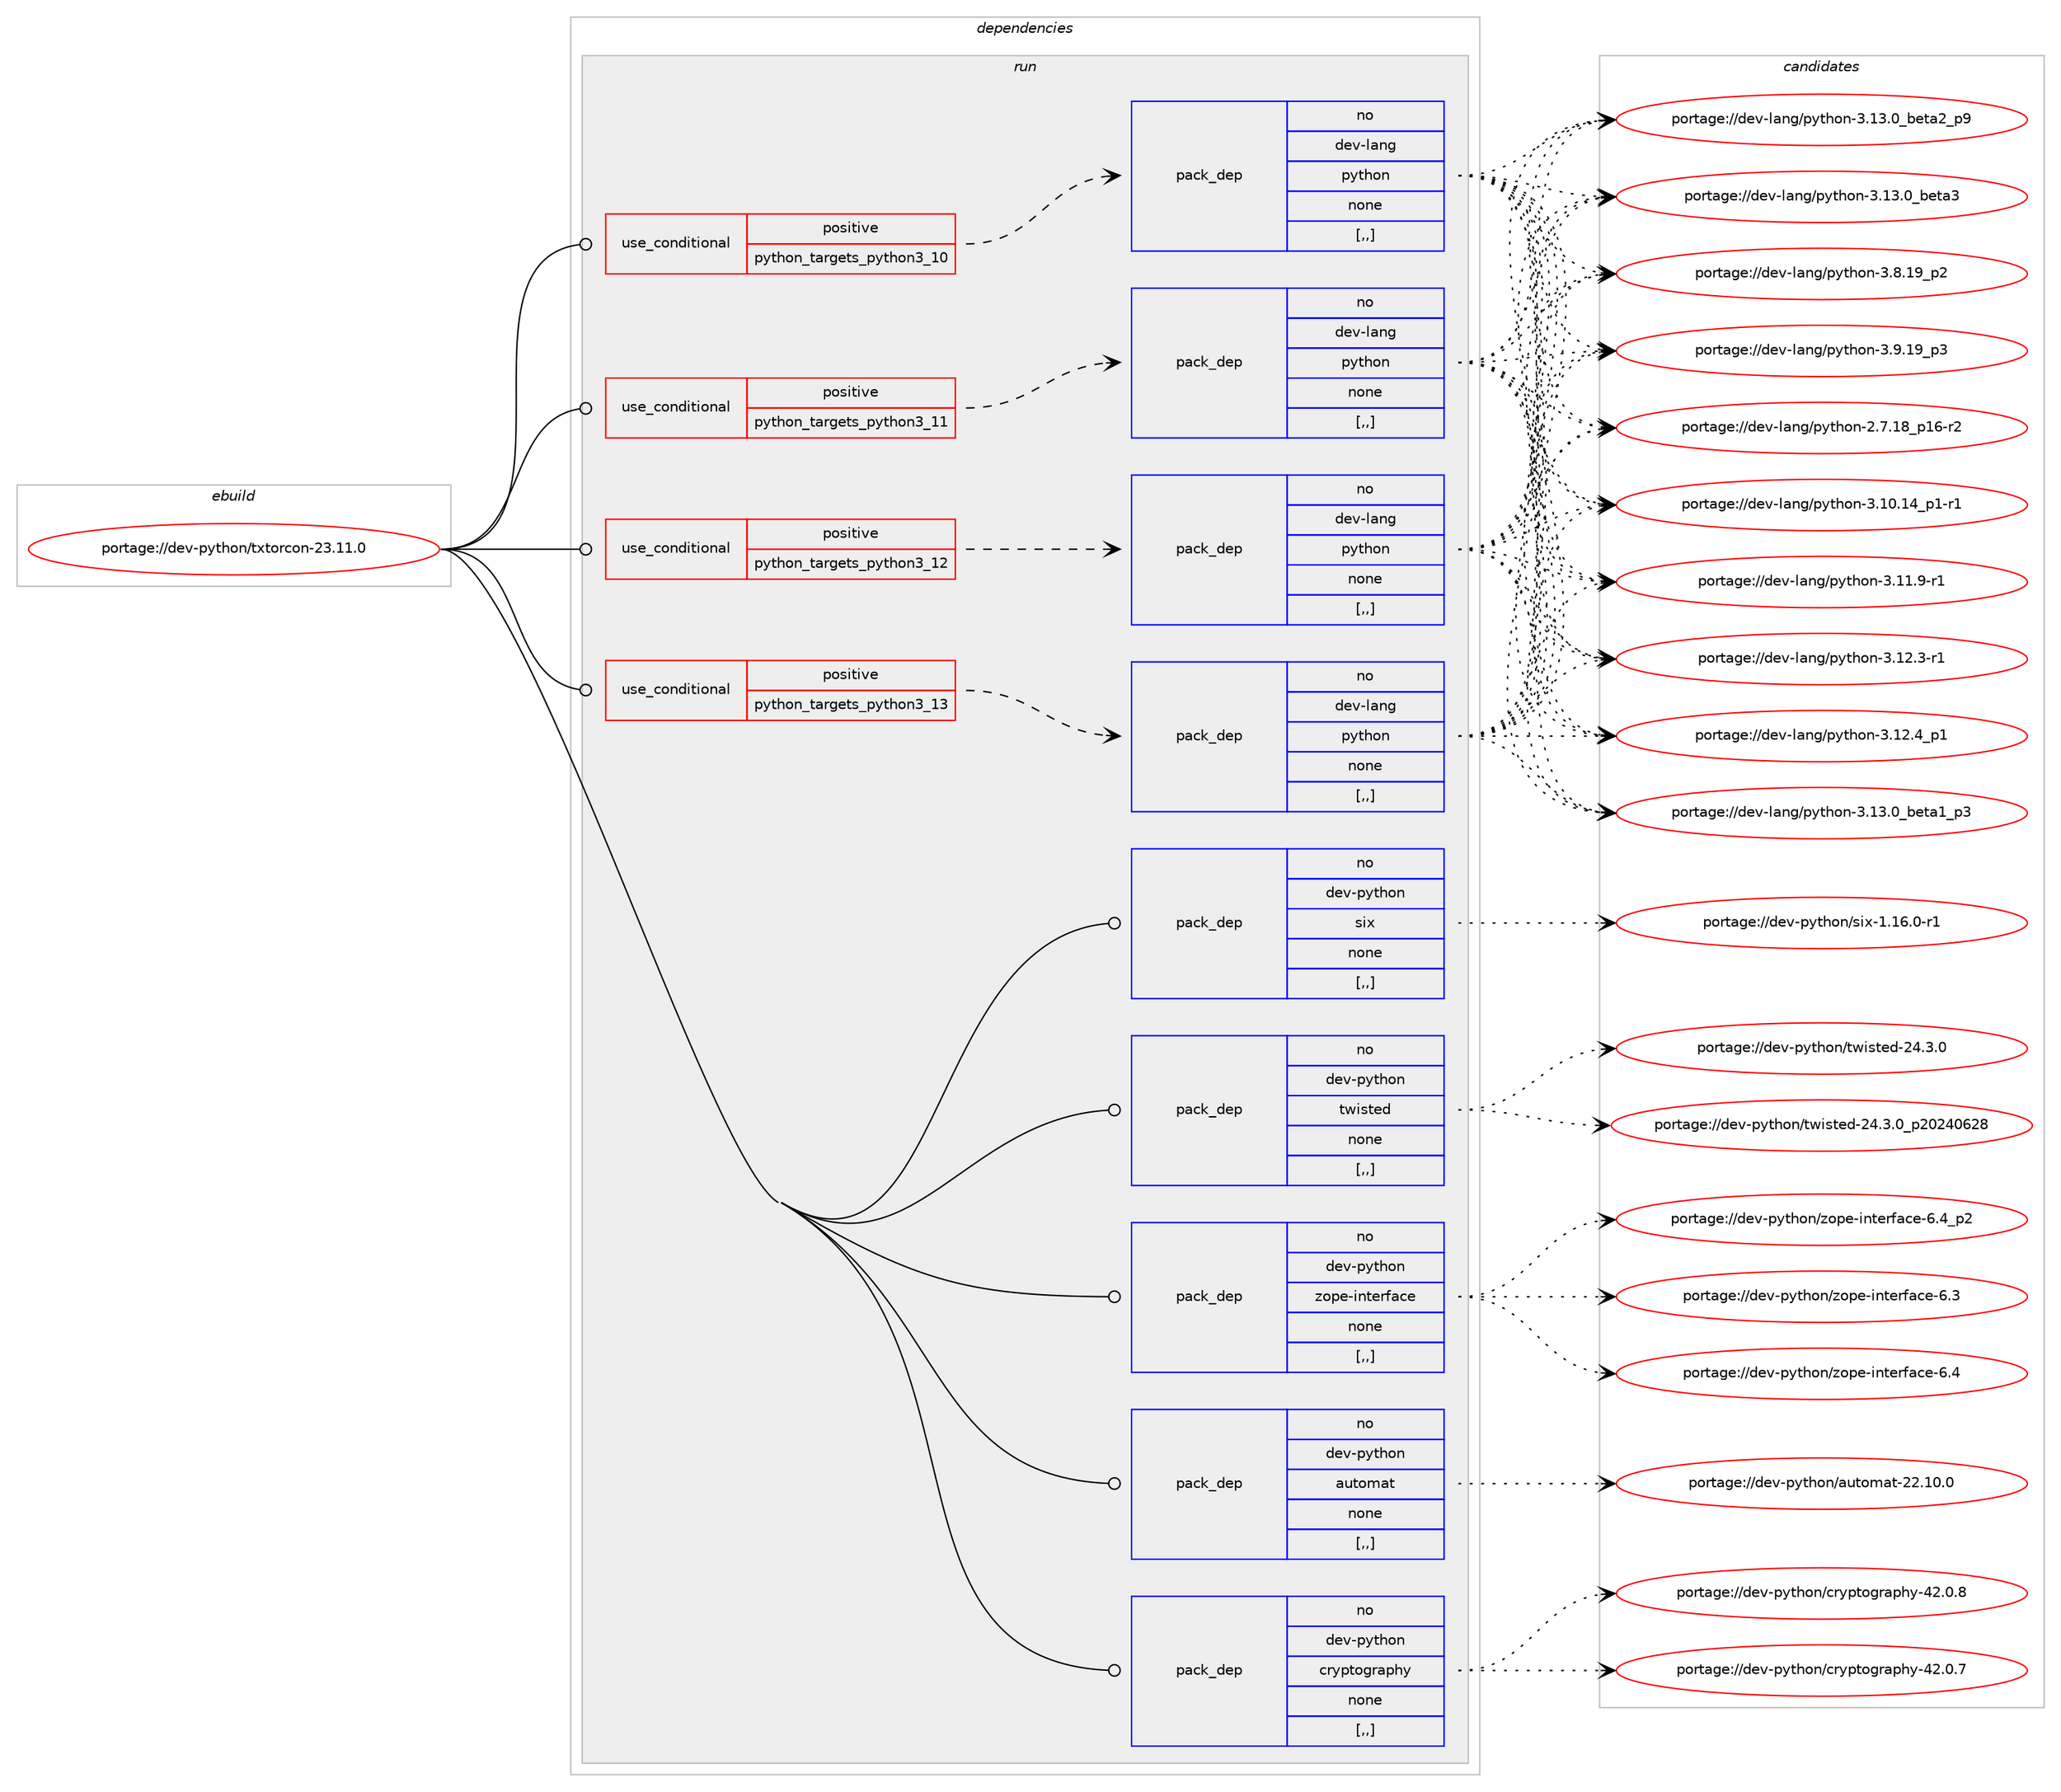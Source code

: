 digraph prolog {

# *************
# Graph options
# *************

newrank=true;
concentrate=true;
compound=true;
graph [rankdir=LR,fontname=Helvetica,fontsize=10,ranksep=1.5];#, ranksep=2.5, nodesep=0.2];
edge  [arrowhead=vee];
node  [fontname=Helvetica,fontsize=10];

# **********
# The ebuild
# **********

subgraph cluster_leftcol {
color=gray;
rank=same;
label=<<i>ebuild</i>>;
id [label="portage://dev-python/txtorcon-23.11.0", color=red, width=4, href="../dev-python/txtorcon-23.11.0.svg"];
}

# ****************
# The dependencies
# ****************

subgraph cluster_midcol {
color=gray;
label=<<i>dependencies</i>>;
subgraph cluster_compile {
fillcolor="#eeeeee";
style=filled;
label=<<i>compile</i>>;
}
subgraph cluster_compileandrun {
fillcolor="#eeeeee";
style=filled;
label=<<i>compile and run</i>>;
}
subgraph cluster_run {
fillcolor="#eeeeee";
style=filled;
label=<<i>run</i>>;
subgraph cond39410 {
dependency162158 [label=<<TABLE BORDER="0" CELLBORDER="1" CELLSPACING="0" CELLPADDING="4"><TR><TD ROWSPAN="3" CELLPADDING="10">use_conditional</TD></TR><TR><TD>positive</TD></TR><TR><TD>python_targets_python3_10</TD></TR></TABLE>>, shape=none, color=red];
subgraph pack121508 {
dependency162159 [label=<<TABLE BORDER="0" CELLBORDER="1" CELLSPACING="0" CELLPADDING="4" WIDTH="220"><TR><TD ROWSPAN="6" CELLPADDING="30">pack_dep</TD></TR><TR><TD WIDTH="110">no</TD></TR><TR><TD>dev-lang</TD></TR><TR><TD>python</TD></TR><TR><TD>none</TD></TR><TR><TD>[,,]</TD></TR></TABLE>>, shape=none, color=blue];
}
dependency162158:e -> dependency162159:w [weight=20,style="dashed",arrowhead="vee"];
}
id:e -> dependency162158:w [weight=20,style="solid",arrowhead="odot"];
subgraph cond39411 {
dependency162160 [label=<<TABLE BORDER="0" CELLBORDER="1" CELLSPACING="0" CELLPADDING="4"><TR><TD ROWSPAN="3" CELLPADDING="10">use_conditional</TD></TR><TR><TD>positive</TD></TR><TR><TD>python_targets_python3_11</TD></TR></TABLE>>, shape=none, color=red];
subgraph pack121509 {
dependency162161 [label=<<TABLE BORDER="0" CELLBORDER="1" CELLSPACING="0" CELLPADDING="4" WIDTH="220"><TR><TD ROWSPAN="6" CELLPADDING="30">pack_dep</TD></TR><TR><TD WIDTH="110">no</TD></TR><TR><TD>dev-lang</TD></TR><TR><TD>python</TD></TR><TR><TD>none</TD></TR><TR><TD>[,,]</TD></TR></TABLE>>, shape=none, color=blue];
}
dependency162160:e -> dependency162161:w [weight=20,style="dashed",arrowhead="vee"];
}
id:e -> dependency162160:w [weight=20,style="solid",arrowhead="odot"];
subgraph cond39412 {
dependency162162 [label=<<TABLE BORDER="0" CELLBORDER="1" CELLSPACING="0" CELLPADDING="4"><TR><TD ROWSPAN="3" CELLPADDING="10">use_conditional</TD></TR><TR><TD>positive</TD></TR><TR><TD>python_targets_python3_12</TD></TR></TABLE>>, shape=none, color=red];
subgraph pack121510 {
dependency162163 [label=<<TABLE BORDER="0" CELLBORDER="1" CELLSPACING="0" CELLPADDING="4" WIDTH="220"><TR><TD ROWSPAN="6" CELLPADDING="30">pack_dep</TD></TR><TR><TD WIDTH="110">no</TD></TR><TR><TD>dev-lang</TD></TR><TR><TD>python</TD></TR><TR><TD>none</TD></TR><TR><TD>[,,]</TD></TR></TABLE>>, shape=none, color=blue];
}
dependency162162:e -> dependency162163:w [weight=20,style="dashed",arrowhead="vee"];
}
id:e -> dependency162162:w [weight=20,style="solid",arrowhead="odot"];
subgraph cond39413 {
dependency162164 [label=<<TABLE BORDER="0" CELLBORDER="1" CELLSPACING="0" CELLPADDING="4"><TR><TD ROWSPAN="3" CELLPADDING="10">use_conditional</TD></TR><TR><TD>positive</TD></TR><TR><TD>python_targets_python3_13</TD></TR></TABLE>>, shape=none, color=red];
subgraph pack121511 {
dependency162165 [label=<<TABLE BORDER="0" CELLBORDER="1" CELLSPACING="0" CELLPADDING="4" WIDTH="220"><TR><TD ROWSPAN="6" CELLPADDING="30">pack_dep</TD></TR><TR><TD WIDTH="110">no</TD></TR><TR><TD>dev-lang</TD></TR><TR><TD>python</TD></TR><TR><TD>none</TD></TR><TR><TD>[,,]</TD></TR></TABLE>>, shape=none, color=blue];
}
dependency162164:e -> dependency162165:w [weight=20,style="dashed",arrowhead="vee"];
}
id:e -> dependency162164:w [weight=20,style="solid",arrowhead="odot"];
subgraph pack121512 {
dependency162166 [label=<<TABLE BORDER="0" CELLBORDER="1" CELLSPACING="0" CELLPADDING="4" WIDTH="220"><TR><TD ROWSPAN="6" CELLPADDING="30">pack_dep</TD></TR><TR><TD WIDTH="110">no</TD></TR><TR><TD>dev-python</TD></TR><TR><TD>automat</TD></TR><TR><TD>none</TD></TR><TR><TD>[,,]</TD></TR></TABLE>>, shape=none, color=blue];
}
id:e -> dependency162166:w [weight=20,style="solid",arrowhead="odot"];
subgraph pack121513 {
dependency162167 [label=<<TABLE BORDER="0" CELLBORDER="1" CELLSPACING="0" CELLPADDING="4" WIDTH="220"><TR><TD ROWSPAN="6" CELLPADDING="30">pack_dep</TD></TR><TR><TD WIDTH="110">no</TD></TR><TR><TD>dev-python</TD></TR><TR><TD>cryptography</TD></TR><TR><TD>none</TD></TR><TR><TD>[,,]</TD></TR></TABLE>>, shape=none, color=blue];
}
id:e -> dependency162167:w [weight=20,style="solid",arrowhead="odot"];
subgraph pack121514 {
dependency162168 [label=<<TABLE BORDER="0" CELLBORDER="1" CELLSPACING="0" CELLPADDING="4" WIDTH="220"><TR><TD ROWSPAN="6" CELLPADDING="30">pack_dep</TD></TR><TR><TD WIDTH="110">no</TD></TR><TR><TD>dev-python</TD></TR><TR><TD>six</TD></TR><TR><TD>none</TD></TR><TR><TD>[,,]</TD></TR></TABLE>>, shape=none, color=blue];
}
id:e -> dependency162168:w [weight=20,style="solid",arrowhead="odot"];
subgraph pack121515 {
dependency162169 [label=<<TABLE BORDER="0" CELLBORDER="1" CELLSPACING="0" CELLPADDING="4" WIDTH="220"><TR><TD ROWSPAN="6" CELLPADDING="30">pack_dep</TD></TR><TR><TD WIDTH="110">no</TD></TR><TR><TD>dev-python</TD></TR><TR><TD>twisted</TD></TR><TR><TD>none</TD></TR><TR><TD>[,,]</TD></TR></TABLE>>, shape=none, color=blue];
}
id:e -> dependency162169:w [weight=20,style="solid",arrowhead="odot"];
subgraph pack121516 {
dependency162170 [label=<<TABLE BORDER="0" CELLBORDER="1" CELLSPACING="0" CELLPADDING="4" WIDTH="220"><TR><TD ROWSPAN="6" CELLPADDING="30">pack_dep</TD></TR><TR><TD WIDTH="110">no</TD></TR><TR><TD>dev-python</TD></TR><TR><TD>zope-interface</TD></TR><TR><TD>none</TD></TR><TR><TD>[,,]</TD></TR></TABLE>>, shape=none, color=blue];
}
id:e -> dependency162170:w [weight=20,style="solid",arrowhead="odot"];
}
}

# **************
# The candidates
# **************

subgraph cluster_choices {
rank=same;
color=gray;
label=<<i>candidates</i>>;

subgraph choice121508 {
color=black;
nodesep=1;
choice100101118451089711010347112121116104111110455046554649569511249544511450 [label="portage://dev-lang/python-2.7.18_p16-r2", color=red, width=4,href="../dev-lang/python-2.7.18_p16-r2.svg"];
choice100101118451089711010347112121116104111110455146494846495295112494511449 [label="portage://dev-lang/python-3.10.14_p1-r1", color=red, width=4,href="../dev-lang/python-3.10.14_p1-r1.svg"];
choice100101118451089711010347112121116104111110455146494946574511449 [label="portage://dev-lang/python-3.11.9-r1", color=red, width=4,href="../dev-lang/python-3.11.9-r1.svg"];
choice100101118451089711010347112121116104111110455146495046514511449 [label="portage://dev-lang/python-3.12.3-r1", color=red, width=4,href="../dev-lang/python-3.12.3-r1.svg"];
choice100101118451089711010347112121116104111110455146495046529511249 [label="portage://dev-lang/python-3.12.4_p1", color=red, width=4,href="../dev-lang/python-3.12.4_p1.svg"];
choice10010111845108971101034711212111610411111045514649514648959810111697499511251 [label="portage://dev-lang/python-3.13.0_beta1_p3", color=red, width=4,href="../dev-lang/python-3.13.0_beta1_p3.svg"];
choice10010111845108971101034711212111610411111045514649514648959810111697509511257 [label="portage://dev-lang/python-3.13.0_beta2_p9", color=red, width=4,href="../dev-lang/python-3.13.0_beta2_p9.svg"];
choice1001011184510897110103471121211161041111104551464951464895981011169751 [label="portage://dev-lang/python-3.13.0_beta3", color=red, width=4,href="../dev-lang/python-3.13.0_beta3.svg"];
choice100101118451089711010347112121116104111110455146564649579511250 [label="portage://dev-lang/python-3.8.19_p2", color=red, width=4,href="../dev-lang/python-3.8.19_p2.svg"];
choice100101118451089711010347112121116104111110455146574649579511251 [label="portage://dev-lang/python-3.9.19_p3", color=red, width=4,href="../dev-lang/python-3.9.19_p3.svg"];
dependency162159:e -> choice100101118451089711010347112121116104111110455046554649569511249544511450:w [style=dotted,weight="100"];
dependency162159:e -> choice100101118451089711010347112121116104111110455146494846495295112494511449:w [style=dotted,weight="100"];
dependency162159:e -> choice100101118451089711010347112121116104111110455146494946574511449:w [style=dotted,weight="100"];
dependency162159:e -> choice100101118451089711010347112121116104111110455146495046514511449:w [style=dotted,weight="100"];
dependency162159:e -> choice100101118451089711010347112121116104111110455146495046529511249:w [style=dotted,weight="100"];
dependency162159:e -> choice10010111845108971101034711212111610411111045514649514648959810111697499511251:w [style=dotted,weight="100"];
dependency162159:e -> choice10010111845108971101034711212111610411111045514649514648959810111697509511257:w [style=dotted,weight="100"];
dependency162159:e -> choice1001011184510897110103471121211161041111104551464951464895981011169751:w [style=dotted,weight="100"];
dependency162159:e -> choice100101118451089711010347112121116104111110455146564649579511250:w [style=dotted,weight="100"];
dependency162159:e -> choice100101118451089711010347112121116104111110455146574649579511251:w [style=dotted,weight="100"];
}
subgraph choice121509 {
color=black;
nodesep=1;
choice100101118451089711010347112121116104111110455046554649569511249544511450 [label="portage://dev-lang/python-2.7.18_p16-r2", color=red, width=4,href="../dev-lang/python-2.7.18_p16-r2.svg"];
choice100101118451089711010347112121116104111110455146494846495295112494511449 [label="portage://dev-lang/python-3.10.14_p1-r1", color=red, width=4,href="../dev-lang/python-3.10.14_p1-r1.svg"];
choice100101118451089711010347112121116104111110455146494946574511449 [label="portage://dev-lang/python-3.11.9-r1", color=red, width=4,href="../dev-lang/python-3.11.9-r1.svg"];
choice100101118451089711010347112121116104111110455146495046514511449 [label="portage://dev-lang/python-3.12.3-r1", color=red, width=4,href="../dev-lang/python-3.12.3-r1.svg"];
choice100101118451089711010347112121116104111110455146495046529511249 [label="portage://dev-lang/python-3.12.4_p1", color=red, width=4,href="../dev-lang/python-3.12.4_p1.svg"];
choice10010111845108971101034711212111610411111045514649514648959810111697499511251 [label="portage://dev-lang/python-3.13.0_beta1_p3", color=red, width=4,href="../dev-lang/python-3.13.0_beta1_p3.svg"];
choice10010111845108971101034711212111610411111045514649514648959810111697509511257 [label="portage://dev-lang/python-3.13.0_beta2_p9", color=red, width=4,href="../dev-lang/python-3.13.0_beta2_p9.svg"];
choice1001011184510897110103471121211161041111104551464951464895981011169751 [label="portage://dev-lang/python-3.13.0_beta3", color=red, width=4,href="../dev-lang/python-3.13.0_beta3.svg"];
choice100101118451089711010347112121116104111110455146564649579511250 [label="portage://dev-lang/python-3.8.19_p2", color=red, width=4,href="../dev-lang/python-3.8.19_p2.svg"];
choice100101118451089711010347112121116104111110455146574649579511251 [label="portage://dev-lang/python-3.9.19_p3", color=red, width=4,href="../dev-lang/python-3.9.19_p3.svg"];
dependency162161:e -> choice100101118451089711010347112121116104111110455046554649569511249544511450:w [style=dotted,weight="100"];
dependency162161:e -> choice100101118451089711010347112121116104111110455146494846495295112494511449:w [style=dotted,weight="100"];
dependency162161:e -> choice100101118451089711010347112121116104111110455146494946574511449:w [style=dotted,weight="100"];
dependency162161:e -> choice100101118451089711010347112121116104111110455146495046514511449:w [style=dotted,weight="100"];
dependency162161:e -> choice100101118451089711010347112121116104111110455146495046529511249:w [style=dotted,weight="100"];
dependency162161:e -> choice10010111845108971101034711212111610411111045514649514648959810111697499511251:w [style=dotted,weight="100"];
dependency162161:e -> choice10010111845108971101034711212111610411111045514649514648959810111697509511257:w [style=dotted,weight="100"];
dependency162161:e -> choice1001011184510897110103471121211161041111104551464951464895981011169751:w [style=dotted,weight="100"];
dependency162161:e -> choice100101118451089711010347112121116104111110455146564649579511250:w [style=dotted,weight="100"];
dependency162161:e -> choice100101118451089711010347112121116104111110455146574649579511251:w [style=dotted,weight="100"];
}
subgraph choice121510 {
color=black;
nodesep=1;
choice100101118451089711010347112121116104111110455046554649569511249544511450 [label="portage://dev-lang/python-2.7.18_p16-r2", color=red, width=4,href="../dev-lang/python-2.7.18_p16-r2.svg"];
choice100101118451089711010347112121116104111110455146494846495295112494511449 [label="portage://dev-lang/python-3.10.14_p1-r1", color=red, width=4,href="../dev-lang/python-3.10.14_p1-r1.svg"];
choice100101118451089711010347112121116104111110455146494946574511449 [label="portage://dev-lang/python-3.11.9-r1", color=red, width=4,href="../dev-lang/python-3.11.9-r1.svg"];
choice100101118451089711010347112121116104111110455146495046514511449 [label="portage://dev-lang/python-3.12.3-r1", color=red, width=4,href="../dev-lang/python-3.12.3-r1.svg"];
choice100101118451089711010347112121116104111110455146495046529511249 [label="portage://dev-lang/python-3.12.4_p1", color=red, width=4,href="../dev-lang/python-3.12.4_p1.svg"];
choice10010111845108971101034711212111610411111045514649514648959810111697499511251 [label="portage://dev-lang/python-3.13.0_beta1_p3", color=red, width=4,href="../dev-lang/python-3.13.0_beta1_p3.svg"];
choice10010111845108971101034711212111610411111045514649514648959810111697509511257 [label="portage://dev-lang/python-3.13.0_beta2_p9", color=red, width=4,href="../dev-lang/python-3.13.0_beta2_p9.svg"];
choice1001011184510897110103471121211161041111104551464951464895981011169751 [label="portage://dev-lang/python-3.13.0_beta3", color=red, width=4,href="../dev-lang/python-3.13.0_beta3.svg"];
choice100101118451089711010347112121116104111110455146564649579511250 [label="portage://dev-lang/python-3.8.19_p2", color=red, width=4,href="../dev-lang/python-3.8.19_p2.svg"];
choice100101118451089711010347112121116104111110455146574649579511251 [label="portage://dev-lang/python-3.9.19_p3", color=red, width=4,href="../dev-lang/python-3.9.19_p3.svg"];
dependency162163:e -> choice100101118451089711010347112121116104111110455046554649569511249544511450:w [style=dotted,weight="100"];
dependency162163:e -> choice100101118451089711010347112121116104111110455146494846495295112494511449:w [style=dotted,weight="100"];
dependency162163:e -> choice100101118451089711010347112121116104111110455146494946574511449:w [style=dotted,weight="100"];
dependency162163:e -> choice100101118451089711010347112121116104111110455146495046514511449:w [style=dotted,weight="100"];
dependency162163:e -> choice100101118451089711010347112121116104111110455146495046529511249:w [style=dotted,weight="100"];
dependency162163:e -> choice10010111845108971101034711212111610411111045514649514648959810111697499511251:w [style=dotted,weight="100"];
dependency162163:e -> choice10010111845108971101034711212111610411111045514649514648959810111697509511257:w [style=dotted,weight="100"];
dependency162163:e -> choice1001011184510897110103471121211161041111104551464951464895981011169751:w [style=dotted,weight="100"];
dependency162163:e -> choice100101118451089711010347112121116104111110455146564649579511250:w [style=dotted,weight="100"];
dependency162163:e -> choice100101118451089711010347112121116104111110455146574649579511251:w [style=dotted,weight="100"];
}
subgraph choice121511 {
color=black;
nodesep=1;
choice100101118451089711010347112121116104111110455046554649569511249544511450 [label="portage://dev-lang/python-2.7.18_p16-r2", color=red, width=4,href="../dev-lang/python-2.7.18_p16-r2.svg"];
choice100101118451089711010347112121116104111110455146494846495295112494511449 [label="portage://dev-lang/python-3.10.14_p1-r1", color=red, width=4,href="../dev-lang/python-3.10.14_p1-r1.svg"];
choice100101118451089711010347112121116104111110455146494946574511449 [label="portage://dev-lang/python-3.11.9-r1", color=red, width=4,href="../dev-lang/python-3.11.9-r1.svg"];
choice100101118451089711010347112121116104111110455146495046514511449 [label="portage://dev-lang/python-3.12.3-r1", color=red, width=4,href="../dev-lang/python-3.12.3-r1.svg"];
choice100101118451089711010347112121116104111110455146495046529511249 [label="portage://dev-lang/python-3.12.4_p1", color=red, width=4,href="../dev-lang/python-3.12.4_p1.svg"];
choice10010111845108971101034711212111610411111045514649514648959810111697499511251 [label="portage://dev-lang/python-3.13.0_beta1_p3", color=red, width=4,href="../dev-lang/python-3.13.0_beta1_p3.svg"];
choice10010111845108971101034711212111610411111045514649514648959810111697509511257 [label="portage://dev-lang/python-3.13.0_beta2_p9", color=red, width=4,href="../dev-lang/python-3.13.0_beta2_p9.svg"];
choice1001011184510897110103471121211161041111104551464951464895981011169751 [label="portage://dev-lang/python-3.13.0_beta3", color=red, width=4,href="../dev-lang/python-3.13.0_beta3.svg"];
choice100101118451089711010347112121116104111110455146564649579511250 [label="portage://dev-lang/python-3.8.19_p2", color=red, width=4,href="../dev-lang/python-3.8.19_p2.svg"];
choice100101118451089711010347112121116104111110455146574649579511251 [label="portage://dev-lang/python-3.9.19_p3", color=red, width=4,href="../dev-lang/python-3.9.19_p3.svg"];
dependency162165:e -> choice100101118451089711010347112121116104111110455046554649569511249544511450:w [style=dotted,weight="100"];
dependency162165:e -> choice100101118451089711010347112121116104111110455146494846495295112494511449:w [style=dotted,weight="100"];
dependency162165:e -> choice100101118451089711010347112121116104111110455146494946574511449:w [style=dotted,weight="100"];
dependency162165:e -> choice100101118451089711010347112121116104111110455146495046514511449:w [style=dotted,weight="100"];
dependency162165:e -> choice100101118451089711010347112121116104111110455146495046529511249:w [style=dotted,weight="100"];
dependency162165:e -> choice10010111845108971101034711212111610411111045514649514648959810111697499511251:w [style=dotted,weight="100"];
dependency162165:e -> choice10010111845108971101034711212111610411111045514649514648959810111697509511257:w [style=dotted,weight="100"];
dependency162165:e -> choice1001011184510897110103471121211161041111104551464951464895981011169751:w [style=dotted,weight="100"];
dependency162165:e -> choice100101118451089711010347112121116104111110455146564649579511250:w [style=dotted,weight="100"];
dependency162165:e -> choice100101118451089711010347112121116104111110455146574649579511251:w [style=dotted,weight="100"];
}
subgraph choice121512 {
color=black;
nodesep=1;
choice100101118451121211161041111104797117116111109971164550504649484648 [label="portage://dev-python/automat-22.10.0", color=red, width=4,href="../dev-python/automat-22.10.0.svg"];
dependency162166:e -> choice100101118451121211161041111104797117116111109971164550504649484648:w [style=dotted,weight="100"];
}
subgraph choice121513 {
color=black;
nodesep=1;
choice1001011184511212111610411111047991141211121161111031149711210412145525046484655 [label="portage://dev-python/cryptography-42.0.7", color=red, width=4,href="../dev-python/cryptography-42.0.7.svg"];
choice1001011184511212111610411111047991141211121161111031149711210412145525046484656 [label="portage://dev-python/cryptography-42.0.8", color=red, width=4,href="../dev-python/cryptography-42.0.8.svg"];
dependency162167:e -> choice1001011184511212111610411111047991141211121161111031149711210412145525046484655:w [style=dotted,weight="100"];
dependency162167:e -> choice1001011184511212111610411111047991141211121161111031149711210412145525046484656:w [style=dotted,weight="100"];
}
subgraph choice121514 {
color=black;
nodesep=1;
choice1001011184511212111610411111047115105120454946495446484511449 [label="portage://dev-python/six-1.16.0-r1", color=red, width=4,href="../dev-python/six-1.16.0-r1.svg"];
dependency162168:e -> choice1001011184511212111610411111047115105120454946495446484511449:w [style=dotted,weight="100"];
}
subgraph choice121515 {
color=black;
nodesep=1;
choice100101118451121211161041111104711611910511511610110045505246514648 [label="portage://dev-python/twisted-24.3.0", color=red, width=4,href="../dev-python/twisted-24.3.0.svg"];
choice100101118451121211161041111104711611910511511610110045505246514648951125048505248545056 [label="portage://dev-python/twisted-24.3.0_p20240628", color=red, width=4,href="../dev-python/twisted-24.3.0_p20240628.svg"];
dependency162169:e -> choice100101118451121211161041111104711611910511511610110045505246514648:w [style=dotted,weight="100"];
dependency162169:e -> choice100101118451121211161041111104711611910511511610110045505246514648951125048505248545056:w [style=dotted,weight="100"];
}
subgraph choice121516 {
color=black;
nodesep=1;
choice100101118451121211161041111104712211111210145105110116101114102979910145544651 [label="portage://dev-python/zope-interface-6.3", color=red, width=4,href="../dev-python/zope-interface-6.3.svg"];
choice100101118451121211161041111104712211111210145105110116101114102979910145544652 [label="portage://dev-python/zope-interface-6.4", color=red, width=4,href="../dev-python/zope-interface-6.4.svg"];
choice1001011184511212111610411111047122111112101451051101161011141029799101455446529511250 [label="portage://dev-python/zope-interface-6.4_p2", color=red, width=4,href="../dev-python/zope-interface-6.4_p2.svg"];
dependency162170:e -> choice100101118451121211161041111104712211111210145105110116101114102979910145544651:w [style=dotted,weight="100"];
dependency162170:e -> choice100101118451121211161041111104712211111210145105110116101114102979910145544652:w [style=dotted,weight="100"];
dependency162170:e -> choice1001011184511212111610411111047122111112101451051101161011141029799101455446529511250:w [style=dotted,weight="100"];
}
}

}
